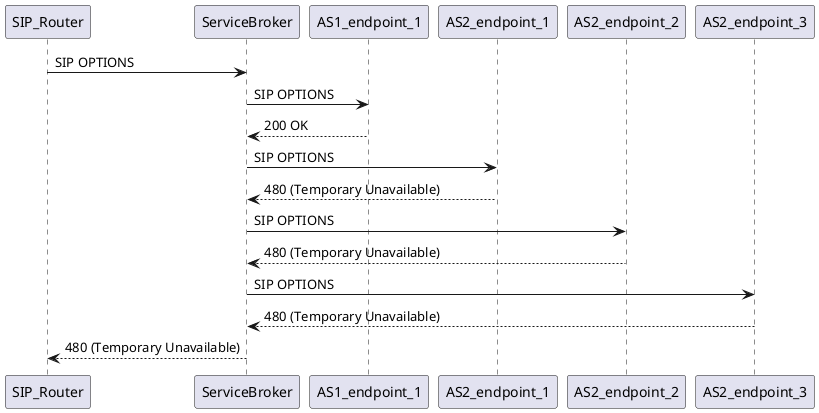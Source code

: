 @startuml

SIP_Router -> ServiceBroker: SIP OPTIONS
ServiceBroker -> AS1_endpoint_1: SIP OPTIONS
ServiceBroker <-- AS1_endpoint_1: 200 OK

ServiceBroker -> AS2_endpoint_1: SIP OPTIONS
ServiceBroker <-- AS2_endpoint_1: 480 (Temporary Unavailable)

ServiceBroker -> AS2_endpoint_2: SIP OPTIONS
ServiceBroker <-- AS2_endpoint_2: 480 (Temporary Unavailable)

ServiceBroker -> AS2_endpoint_3: SIP OPTIONS
ServiceBroker <-- AS2_endpoint_3: 480 (Temporary Unavailable)

SIP_Router <-- ServiceBroker: 480 (Temporary Unavailable)

@enduml
